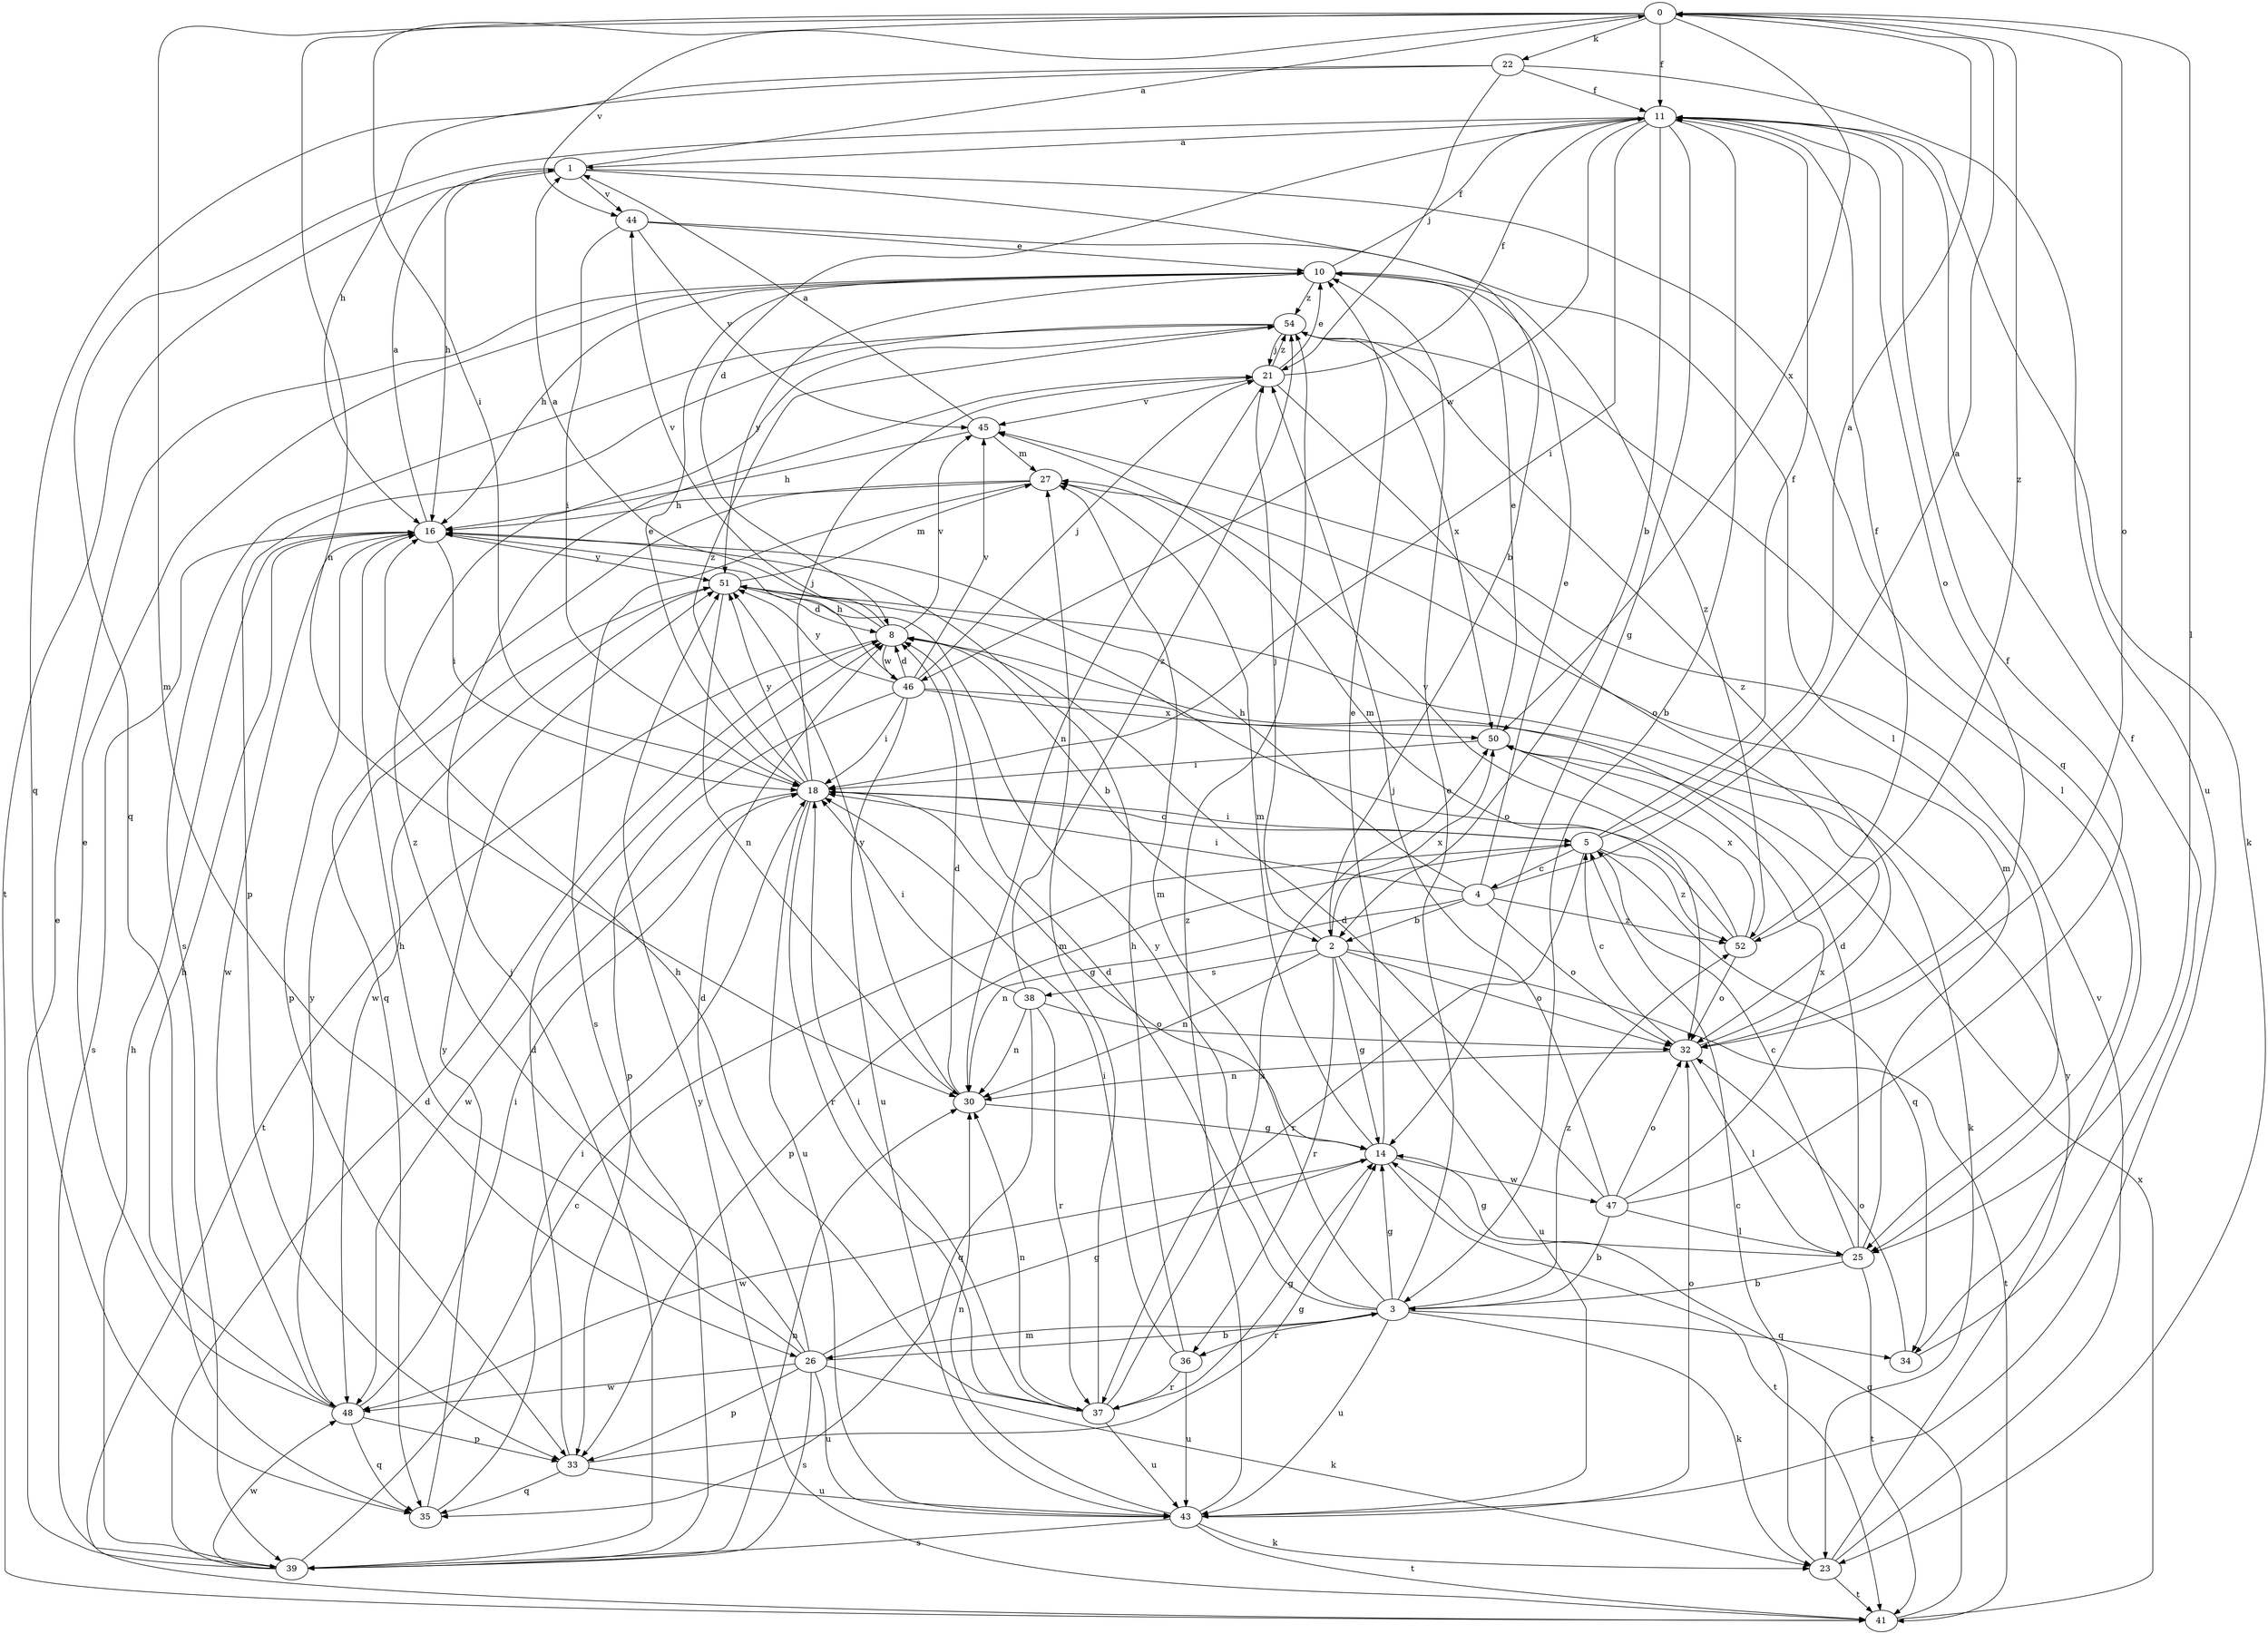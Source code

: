 strict digraph  {
0;
1;
2;
3;
4;
5;
8;
10;
11;
14;
16;
18;
21;
22;
23;
25;
26;
27;
30;
32;
33;
34;
35;
36;
37;
38;
39;
41;
43;
44;
45;
46;
47;
48;
50;
51;
52;
54;
0 -> 11  [label=f];
0 -> 18  [label=i];
0 -> 22  [label=k];
0 -> 25  [label=l];
0 -> 26  [label=m];
0 -> 30  [label=n];
0 -> 32  [label=o];
0 -> 44  [label=v];
0 -> 50  [label=x];
0 -> 52  [label=z];
1 -> 0  [label=a];
1 -> 2  [label=b];
1 -> 16  [label=h];
1 -> 34  [label=q];
1 -> 41  [label=t];
1 -> 44  [label=v];
2 -> 14  [label=g];
2 -> 21  [label=j];
2 -> 30  [label=n];
2 -> 32  [label=o];
2 -> 36  [label=r];
2 -> 38  [label=s];
2 -> 41  [label=t];
2 -> 43  [label=u];
2 -> 50  [label=x];
3 -> 8  [label=d];
3 -> 10  [label=e];
3 -> 14  [label=g];
3 -> 23  [label=k];
3 -> 26  [label=m];
3 -> 27  [label=m];
3 -> 34  [label=q];
3 -> 36  [label=r];
3 -> 43  [label=u];
3 -> 51  [label=y];
3 -> 52  [label=z];
4 -> 0  [label=a];
4 -> 2  [label=b];
4 -> 10  [label=e];
4 -> 16  [label=h];
4 -> 18  [label=i];
4 -> 30  [label=n];
4 -> 32  [label=o];
4 -> 52  [label=z];
5 -> 0  [label=a];
5 -> 4  [label=c];
5 -> 11  [label=f];
5 -> 18  [label=i];
5 -> 33  [label=p];
5 -> 34  [label=q];
5 -> 37  [label=r];
5 -> 52  [label=z];
8 -> 1  [label=a];
8 -> 2  [label=b];
8 -> 41  [label=t];
8 -> 44  [label=v];
8 -> 45  [label=v];
8 -> 46  [label=w];
10 -> 11  [label=f];
10 -> 16  [label=h];
10 -> 51  [label=y];
10 -> 52  [label=z];
10 -> 54  [label=z];
11 -> 1  [label=a];
11 -> 2  [label=b];
11 -> 3  [label=b];
11 -> 8  [label=d];
11 -> 14  [label=g];
11 -> 18  [label=i];
11 -> 23  [label=k];
11 -> 32  [label=o];
11 -> 35  [label=q];
11 -> 46  [label=w];
14 -> 10  [label=e];
14 -> 27  [label=m];
14 -> 41  [label=t];
14 -> 47  [label=w];
14 -> 48  [label=w];
16 -> 1  [label=a];
16 -> 18  [label=i];
16 -> 33  [label=p];
16 -> 39  [label=s];
16 -> 48  [label=w];
16 -> 51  [label=y];
18 -> 5  [label=c];
18 -> 10  [label=e];
18 -> 14  [label=g];
18 -> 21  [label=j];
18 -> 37  [label=r];
18 -> 43  [label=u];
18 -> 48  [label=w];
18 -> 51  [label=y];
18 -> 54  [label=z];
21 -> 10  [label=e];
21 -> 11  [label=f];
21 -> 30  [label=n];
21 -> 32  [label=o];
21 -> 45  [label=v];
21 -> 54  [label=z];
22 -> 11  [label=f];
22 -> 16  [label=h];
22 -> 21  [label=j];
22 -> 35  [label=q];
22 -> 43  [label=u];
23 -> 5  [label=c];
23 -> 41  [label=t];
23 -> 45  [label=v];
23 -> 51  [label=y];
25 -> 3  [label=b];
25 -> 5  [label=c];
25 -> 8  [label=d];
25 -> 14  [label=g];
25 -> 27  [label=m];
25 -> 41  [label=t];
26 -> 3  [label=b];
26 -> 8  [label=d];
26 -> 14  [label=g];
26 -> 16  [label=h];
26 -> 23  [label=k];
26 -> 33  [label=p];
26 -> 39  [label=s];
26 -> 43  [label=u];
26 -> 48  [label=w];
26 -> 54  [label=z];
27 -> 16  [label=h];
27 -> 35  [label=q];
27 -> 39  [label=s];
30 -> 8  [label=d];
30 -> 14  [label=g];
30 -> 51  [label=y];
32 -> 5  [label=c];
32 -> 25  [label=l];
32 -> 30  [label=n];
32 -> 54  [label=z];
33 -> 8  [label=d];
33 -> 14  [label=g];
33 -> 35  [label=q];
33 -> 43  [label=u];
34 -> 11  [label=f];
34 -> 32  [label=o];
35 -> 18  [label=i];
35 -> 51  [label=y];
36 -> 16  [label=h];
36 -> 18  [label=i];
36 -> 37  [label=r];
36 -> 43  [label=u];
37 -> 14  [label=g];
37 -> 16  [label=h];
37 -> 18  [label=i];
37 -> 27  [label=m];
37 -> 30  [label=n];
37 -> 43  [label=u];
37 -> 50  [label=x];
38 -> 18  [label=i];
38 -> 30  [label=n];
38 -> 32  [label=o];
38 -> 35  [label=q];
38 -> 37  [label=r];
38 -> 54  [label=z];
39 -> 5  [label=c];
39 -> 8  [label=d];
39 -> 10  [label=e];
39 -> 16  [label=h];
39 -> 21  [label=j];
39 -> 30  [label=n];
39 -> 48  [label=w];
41 -> 14  [label=g];
41 -> 50  [label=x];
41 -> 51  [label=y];
43 -> 23  [label=k];
43 -> 30  [label=n];
43 -> 32  [label=o];
43 -> 39  [label=s];
43 -> 41  [label=t];
43 -> 54  [label=z];
44 -> 10  [label=e];
44 -> 18  [label=i];
44 -> 25  [label=l];
44 -> 45  [label=v];
45 -> 1  [label=a];
45 -> 16  [label=h];
45 -> 27  [label=m];
46 -> 8  [label=d];
46 -> 16  [label=h];
46 -> 18  [label=i];
46 -> 21  [label=j];
46 -> 23  [label=k];
46 -> 33  [label=p];
46 -> 43  [label=u];
46 -> 45  [label=v];
46 -> 50  [label=x];
46 -> 51  [label=y];
47 -> 3  [label=b];
47 -> 8  [label=d];
47 -> 11  [label=f];
47 -> 21  [label=j];
47 -> 25  [label=l];
47 -> 32  [label=o];
47 -> 50  [label=x];
48 -> 10  [label=e];
48 -> 16  [label=h];
48 -> 18  [label=i];
48 -> 33  [label=p];
48 -> 35  [label=q];
48 -> 51  [label=y];
50 -> 10  [label=e];
50 -> 18  [label=i];
51 -> 8  [label=d];
51 -> 27  [label=m];
51 -> 30  [label=n];
51 -> 32  [label=o];
51 -> 48  [label=w];
52 -> 11  [label=f];
52 -> 27  [label=m];
52 -> 32  [label=o];
52 -> 45  [label=v];
52 -> 50  [label=x];
54 -> 21  [label=j];
54 -> 25  [label=l];
54 -> 33  [label=p];
54 -> 39  [label=s];
54 -> 50  [label=x];
}
